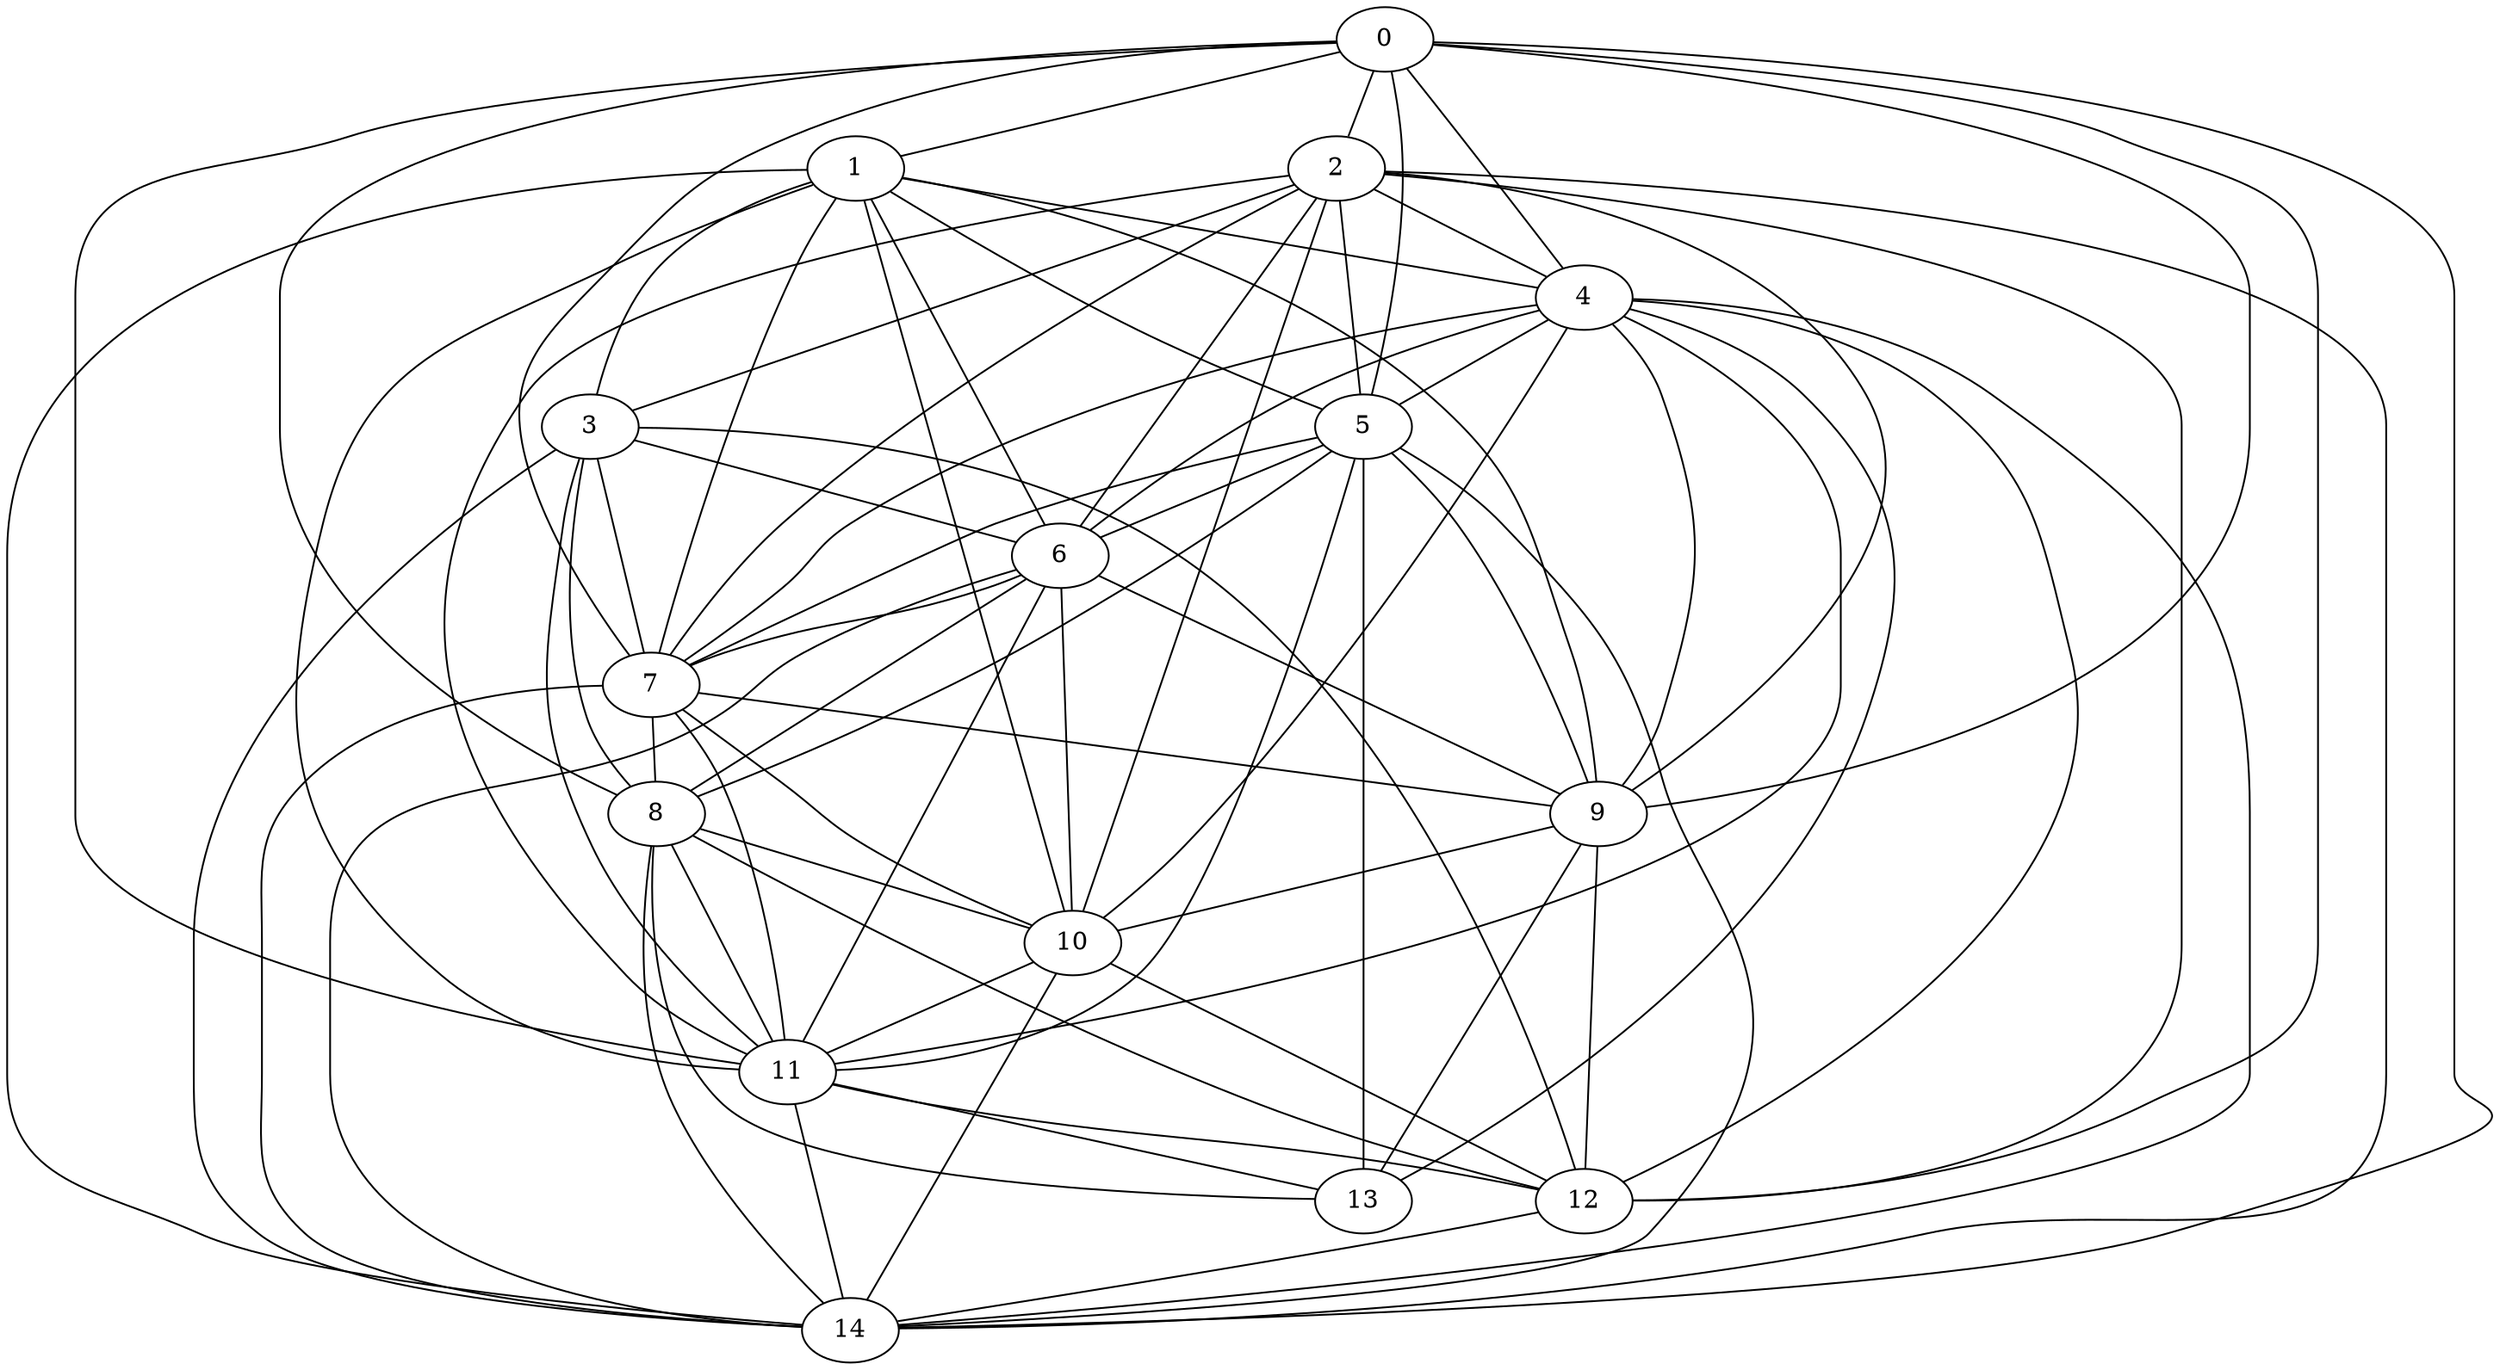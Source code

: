 graph ham_graph2 {
      0 -- 1 ;
      0 -- 2 ;
      0 -- 4 ;
      0 -- 5 ;
      0 -- 7 ;
      0 -- 8 ;
      0 -- 9 ;
      0 -- 11 ;
      0 -- 12 ;
      0 -- 14 ;
      1 -- 3 ;
      1 -- 4 ;
      1 -- 5 ;
      1 -- 6 ;
      1 -- 7 ;
      1 -- 9 ;
      1 -- 10 ;
      1 -- 11 ;
      1 -- 14 ;
      2 -- 3 ;
      2 -- 4 ;
      2 -- 5 ;
      2 -- 6 ;
      2 -- 7 ;
      2 -- 9 ;
      2 -- 10 ;
      2 -- 11 ;
      2 -- 12 ;
      2 -- 14 ;
      3 -- 6 ;
      3 -- 7 ;
      3 -- 8 ;
      3 -- 11 ;
      3 -- 12 ;
      3 -- 14 ;
      4 -- 5 ;
      4 -- 6 ;
      4 -- 7 ;
      4 -- 9 ;
      4 -- 10 ;
      4 -- 11 ;
      4 -- 12 ;
      4 -- 13 ;
      4 -- 14 ;
      5 -- 6 ;
      5 -- 7 ;
      5 -- 8 ;
      5 -- 9 ;
      5 -- 11 ;
      5 -- 13 ;
      5 -- 14 ;
      6 -- 7 ;
      6 -- 8 ;
      6 -- 9 ;
      6 -- 10 ;
      6 -- 11 ;
      6 -- 14 ;
      7 -- 8 ;
      7 -- 9 ;
      7 -- 10 ;
      7 -- 11 ;
      7 -- 14 ;
      8 -- 10 ;
      8 -- 11 ;
      8 -- 12 ;
      8 -- 13 ;
      8 -- 14 ;
      9 -- 10 ;
      9 -- 12 ;
      9 -- 13 ;
      10 -- 11 ;
      10 -- 12 ;
      10 -- 14 ;
      11 -- 12 ;
      11 -- 13 ;
      11 -- 14 ;
      12 -- 14 ;
      13 ;
      14 
}